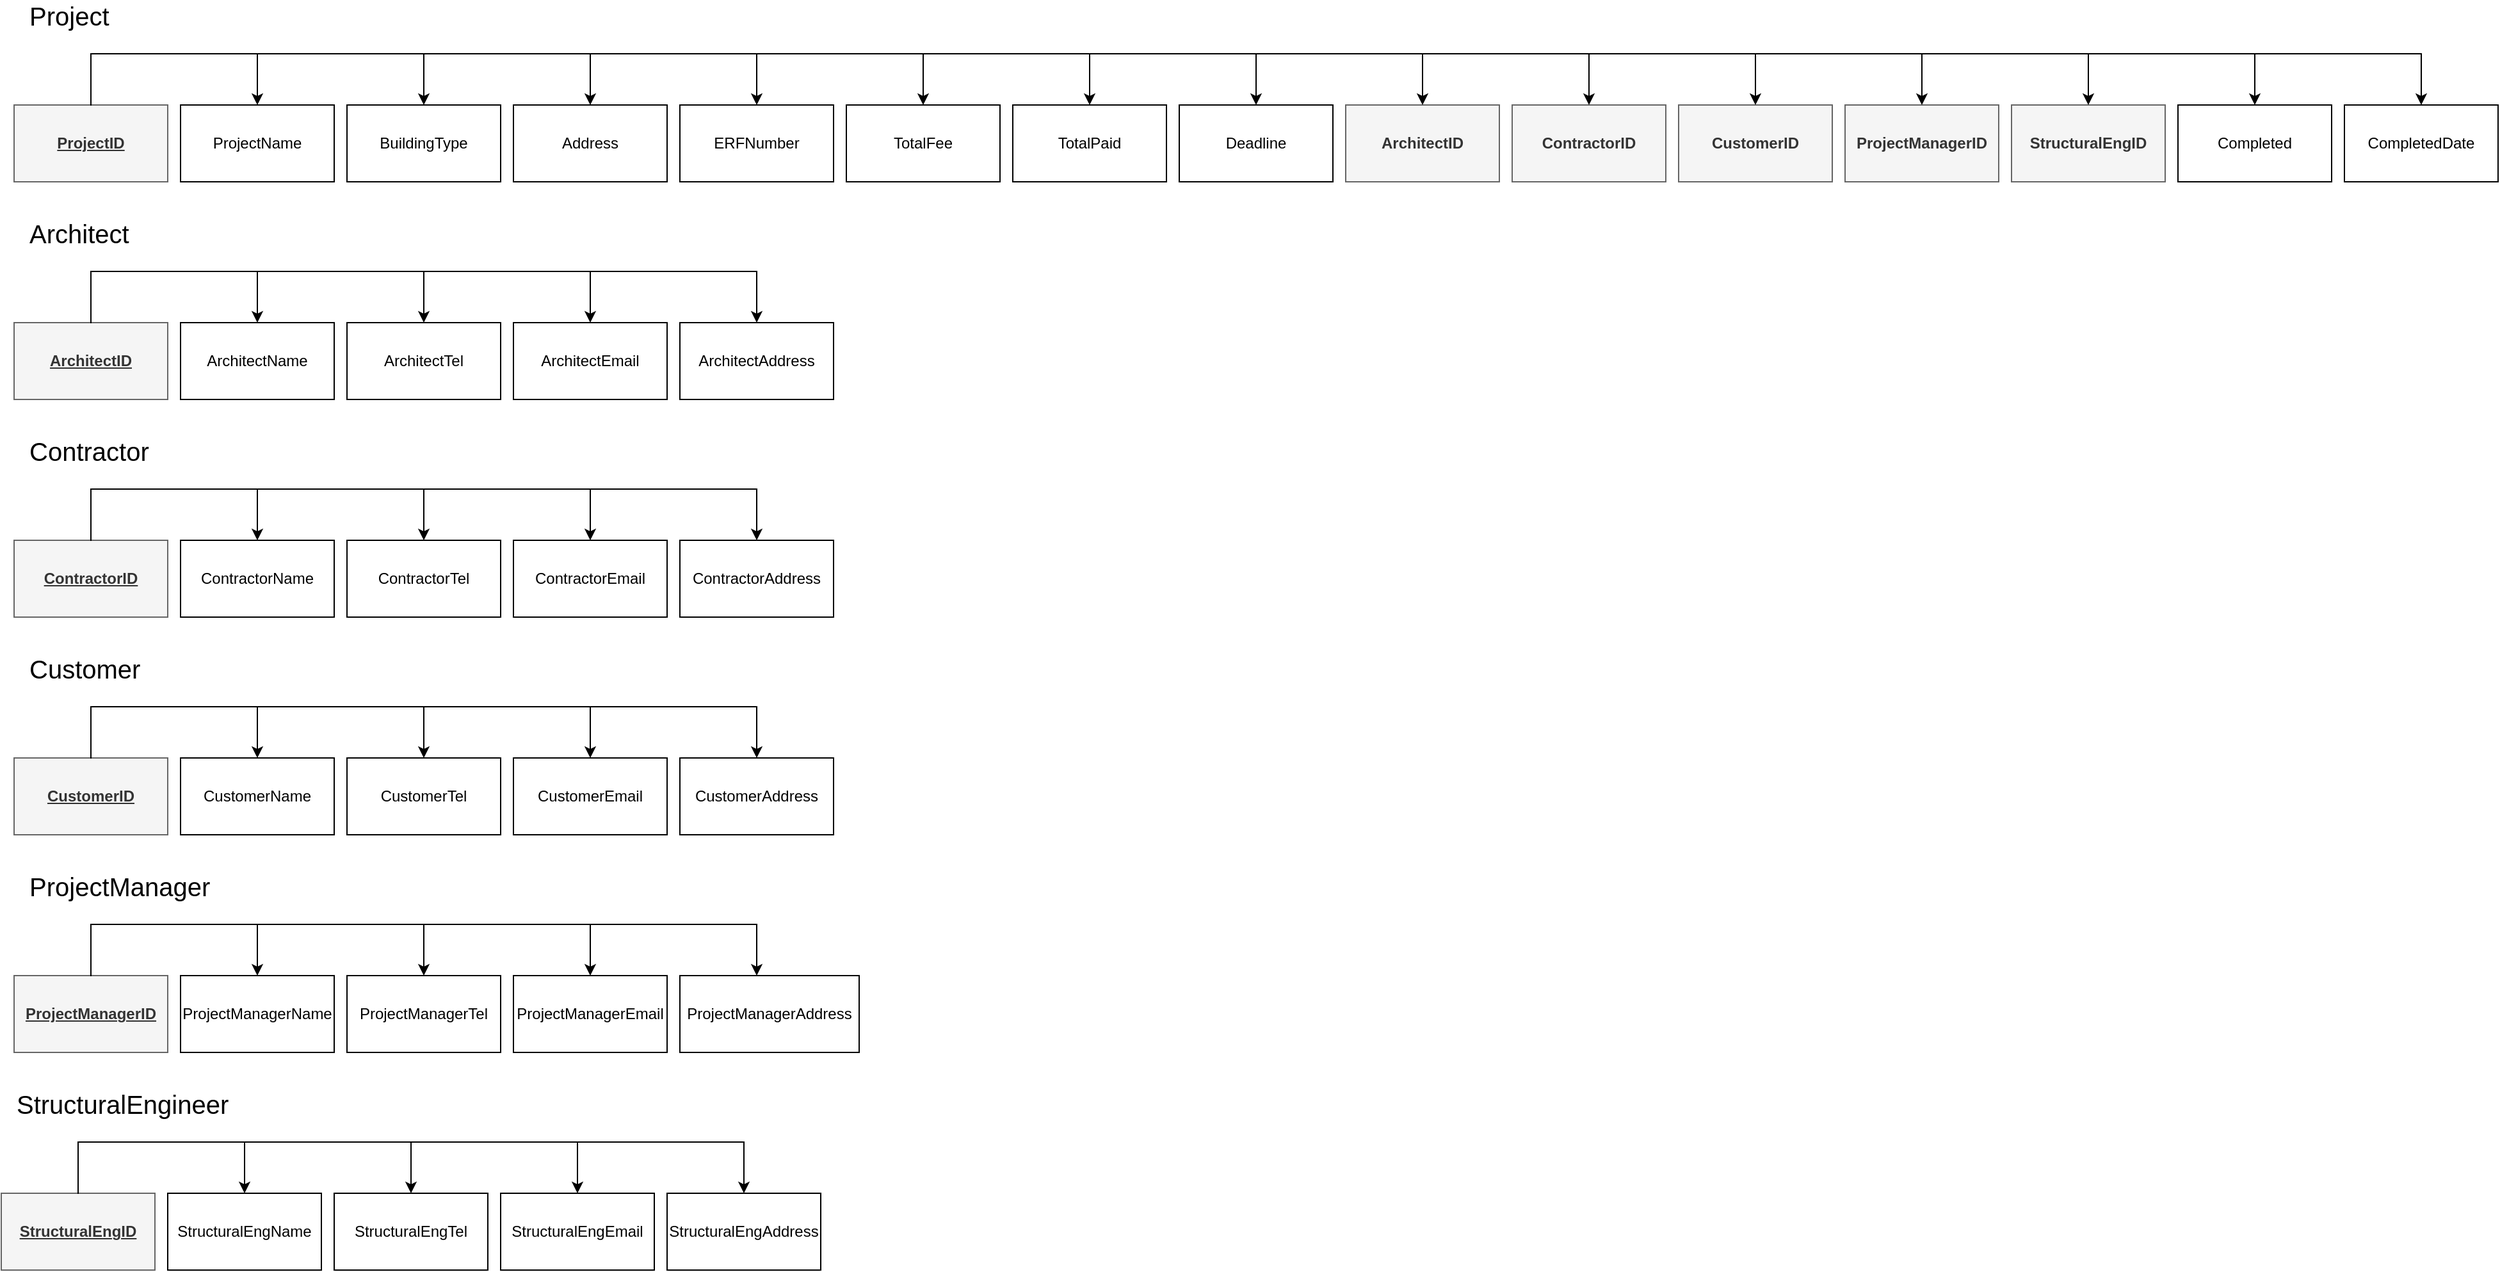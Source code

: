 <mxfile version="13.2.2" type="device"><diagram id="3lGZMPj9Hu8q8SqXZq1c" name="Page-1"><mxGraphModel dx="1106" dy="751" grid="1" gridSize="10" guides="1" tooltips="1" connect="1" arrows="1" fold="1" page="1" pageScale="1" pageWidth="1654" pageHeight="1169" math="0" shadow="0"><root><mxCell id="0"/><mxCell id="1" parent="0"/><mxCell id="XiISgeMHxzE4xIEQyQnl-1" value="&lt;u&gt;ProjectID&lt;/u&gt;" style="rounded=0;whiteSpace=wrap;html=1;fontStyle=1;fillColor=#f5f5f5;strokeColor=#666666;fontColor=#333333;" parent="1" vertex="1"><mxGeometry x="60" y="100" width="120" height="60" as="geometry"/></mxCell><mxCell id="XiISgeMHxzE4xIEQyQnl-2" value="Project" style="text;html=1;strokeColor=none;fillColor=none;align=left;verticalAlign=middle;whiteSpace=wrap;rounded=0;fontSize=20;" parent="1" vertex="1"><mxGeometry x="70" y="20" width="40" height="20" as="geometry"/></mxCell><mxCell id="XiISgeMHxzE4xIEQyQnl-3" value="ProjectName" style="rounded=0;whiteSpace=wrap;html=1;" parent="1" vertex="1"><mxGeometry x="190" y="100" width="120" height="60" as="geometry"/></mxCell><mxCell id="XiISgeMHxzE4xIEQyQnl-21" value="" style="group" parent="1" vertex="1" connectable="0"><mxGeometry x="120" y="60" width="130" height="40" as="geometry"/></mxCell><mxCell id="XiISgeMHxzE4xIEQyQnl-19" value="" style="shape=partialRectangle;whiteSpace=wrap;html=1;bottom=0;right=0;fillColor=none;" parent="XiISgeMHxzE4xIEQyQnl-21" vertex="1"><mxGeometry width="130" height="40" as="geometry"/></mxCell><mxCell id="XiISgeMHxzE4xIEQyQnl-20" value="" style="endArrow=classic;html=1;entryX=0.5;entryY=0;entryDx=0;entryDy=0;" parent="XiISgeMHxzE4xIEQyQnl-21" target="XiISgeMHxzE4xIEQyQnl-3" edge="1"><mxGeometry width="50" height="50" relative="1" as="geometry"><mxPoint x="130" as="sourcePoint"/><mxPoint x="260" y="-20" as="targetPoint"/></mxGeometry></mxCell><mxCell id="XiISgeMHxzE4xIEQyQnl-25" value="BuildingType" style="rounded=0;whiteSpace=wrap;html=1;" parent="1" vertex="1"><mxGeometry x="320" y="100" width="120" height="60" as="geometry"/></mxCell><mxCell id="XiISgeMHxzE4xIEQyQnl-29" value="" style="edgeStyle=segmentEdgeStyle;endArrow=classic;html=1;entryX=0.5;entryY=0;entryDx=0;entryDy=0;exitX=1;exitY=0;exitDx=0;exitDy=0;rounded=0;" parent="1" source="XiISgeMHxzE4xIEQyQnl-19" target="XiISgeMHxzE4xIEQyQnl-25" edge="1"><mxGeometry width="50" height="50" relative="1" as="geometry"><mxPoint x="260" y="60" as="sourcePoint"/><mxPoint x="310" y="10" as="targetPoint"/></mxGeometry></mxCell><mxCell id="XiISgeMHxzE4xIEQyQnl-30" value="" style="edgeStyle=segmentEdgeStyle;endArrow=classic;html=1;entryX=0.5;entryY=0;entryDx=0;entryDy=0;exitX=1;exitY=0;exitDx=0;exitDy=0;rounded=0;" parent="1" edge="1"><mxGeometry width="50" height="50" relative="1" as="geometry"><mxPoint x="380" y="60" as="sourcePoint"/><mxPoint x="510" y="100" as="targetPoint"/></mxGeometry></mxCell><mxCell id="XiISgeMHxzE4xIEQyQnl-31" value="Address" style="rounded=0;whiteSpace=wrap;html=1;" parent="1" vertex="1"><mxGeometry x="450" y="100" width="120" height="60" as="geometry"/></mxCell><mxCell id="XiISgeMHxzE4xIEQyQnl-32" value="ERFNumber" style="rounded=0;whiteSpace=wrap;html=1;" parent="1" vertex="1"><mxGeometry x="580" y="100" width="120" height="60" as="geometry"/></mxCell><mxCell id="XiISgeMHxzE4xIEQyQnl-33" value="TotalFee" style="rounded=0;whiteSpace=wrap;html=1;" parent="1" vertex="1"><mxGeometry x="710" y="100" width="120" height="60" as="geometry"/></mxCell><mxCell id="XiISgeMHxzE4xIEQyQnl-34" value="TotalPaid" style="rounded=0;whiteSpace=wrap;html=1;" parent="1" vertex="1"><mxGeometry x="840" y="100" width="120" height="60" as="geometry"/></mxCell><mxCell id="XiISgeMHxzE4xIEQyQnl-35" value="Deadline" style="rounded=0;whiteSpace=wrap;html=1;" parent="1" vertex="1"><mxGeometry x="970" y="100" width="120" height="60" as="geometry"/></mxCell><mxCell id="XiISgeMHxzE4xIEQyQnl-36" value="ArchitectID" style="rounded=0;whiteSpace=wrap;html=1;fontStyle=1;fillColor=#f5f5f5;strokeColor=#666666;fontColor=#333333;" parent="1" vertex="1"><mxGeometry x="1100" y="100" width="120" height="60" as="geometry"/></mxCell><mxCell id="XiISgeMHxzE4xIEQyQnl-37" value="ContractorID" style="rounded=0;whiteSpace=wrap;html=1;fontStyle=1;fillColor=#f5f5f5;strokeColor=#666666;fontColor=#333333;" parent="1" vertex="1"><mxGeometry x="1230" y="100" width="120" height="60" as="geometry"/></mxCell><mxCell id="XiISgeMHxzE4xIEQyQnl-38" value="CustomerID" style="rounded=0;whiteSpace=wrap;html=1;fontStyle=1;fillColor=#f5f5f5;strokeColor=#666666;fontColor=#333333;" parent="1" vertex="1"><mxGeometry x="1360" y="100" width="120" height="60" as="geometry"/></mxCell><mxCell id="XiISgeMHxzE4xIEQyQnl-39" value="ProjectManagerID" style="rounded=0;whiteSpace=wrap;html=1;fontStyle=1;fillColor=#f5f5f5;strokeColor=#666666;fontColor=#333333;" parent="1" vertex="1"><mxGeometry x="1490" y="100" width="120" height="60" as="geometry"/></mxCell><mxCell id="XiISgeMHxzE4xIEQyQnl-40" value="StructuralEngID" style="rounded=0;whiteSpace=wrap;html=1;fontStyle=1;fillColor=#f5f5f5;strokeColor=#666666;fontColor=#333333;" parent="1" vertex="1"><mxGeometry x="1620" y="100" width="120" height="60" as="geometry"/></mxCell><mxCell id="XiISgeMHxzE4xIEQyQnl-41" value="Completed" style="rounded=0;whiteSpace=wrap;html=1;" parent="1" vertex="1"><mxGeometry x="1750" y="100" width="120" height="60" as="geometry"/></mxCell><mxCell id="XiISgeMHxzE4xIEQyQnl-42" value="CompletedDate" style="rounded=0;whiteSpace=wrap;html=1;" parent="1" vertex="1"><mxGeometry x="1880" y="100" width="120" height="60" as="geometry"/></mxCell><mxCell id="XiISgeMHxzE4xIEQyQnl-43" value="" style="edgeStyle=segmentEdgeStyle;endArrow=classic;html=1;entryX=0.5;entryY=0;entryDx=0;entryDy=0;exitX=1;exitY=0;exitDx=0;exitDy=0;rounded=0;" parent="1" edge="1"><mxGeometry width="50" height="50" relative="1" as="geometry"><mxPoint x="510" y="60" as="sourcePoint"/><mxPoint x="640" y="100" as="targetPoint"/></mxGeometry></mxCell><mxCell id="XiISgeMHxzE4xIEQyQnl-44" value="" style="edgeStyle=segmentEdgeStyle;endArrow=classic;html=1;entryX=0.5;entryY=0;entryDx=0;entryDy=0;exitX=1;exitY=0;exitDx=0;exitDy=0;rounded=0;" parent="1" edge="1"><mxGeometry width="50" height="50" relative="1" as="geometry"><mxPoint x="640" y="60" as="sourcePoint"/><mxPoint x="770" y="100" as="targetPoint"/></mxGeometry></mxCell><mxCell id="XiISgeMHxzE4xIEQyQnl-45" value="" style="edgeStyle=segmentEdgeStyle;endArrow=classic;html=1;entryX=0.5;entryY=0;entryDx=0;entryDy=0;exitX=1;exitY=0;exitDx=0;exitDy=0;rounded=0;" parent="1" edge="1"><mxGeometry width="50" height="50" relative="1" as="geometry"><mxPoint x="770" y="60" as="sourcePoint"/><mxPoint x="900" y="100" as="targetPoint"/></mxGeometry></mxCell><mxCell id="XiISgeMHxzE4xIEQyQnl-46" value="" style="edgeStyle=segmentEdgeStyle;endArrow=classic;html=1;entryX=0.5;entryY=0;entryDx=0;entryDy=0;exitX=1;exitY=0;exitDx=0;exitDy=0;rounded=0;" parent="1" edge="1"><mxGeometry width="50" height="50" relative="1" as="geometry"><mxPoint x="900" y="60" as="sourcePoint"/><mxPoint x="1030" y="100" as="targetPoint"/></mxGeometry></mxCell><mxCell id="XiISgeMHxzE4xIEQyQnl-47" value="" style="edgeStyle=segmentEdgeStyle;endArrow=classic;html=1;entryX=0.5;entryY=0;entryDx=0;entryDy=0;exitX=1;exitY=0;exitDx=0;exitDy=0;rounded=0;" parent="1" edge="1"><mxGeometry width="50" height="50" relative="1" as="geometry"><mxPoint x="1030" y="60" as="sourcePoint"/><mxPoint x="1160" y="100" as="targetPoint"/></mxGeometry></mxCell><mxCell id="XiISgeMHxzE4xIEQyQnl-48" value="" style="edgeStyle=segmentEdgeStyle;endArrow=classic;html=1;entryX=0.5;entryY=0;entryDx=0;entryDy=0;exitX=1;exitY=0;exitDx=0;exitDy=0;rounded=0;" parent="1" edge="1"><mxGeometry width="50" height="50" relative="1" as="geometry"><mxPoint x="1160" y="60" as="sourcePoint"/><mxPoint x="1290" y="100" as="targetPoint"/></mxGeometry></mxCell><mxCell id="XiISgeMHxzE4xIEQyQnl-49" value="" style="edgeStyle=segmentEdgeStyle;endArrow=classic;html=1;entryX=0.5;entryY=0;entryDx=0;entryDy=0;exitX=1;exitY=0;exitDx=0;exitDy=0;rounded=0;" parent="1" edge="1"><mxGeometry width="50" height="50" relative="1" as="geometry"><mxPoint x="1290" y="60" as="sourcePoint"/><mxPoint x="1420" y="100" as="targetPoint"/></mxGeometry></mxCell><mxCell id="XiISgeMHxzE4xIEQyQnl-50" value="" style="edgeStyle=segmentEdgeStyle;endArrow=classic;html=1;entryX=0.5;entryY=0;entryDx=0;entryDy=0;exitX=1;exitY=0;exitDx=0;exitDy=0;rounded=0;" parent="1" edge="1"><mxGeometry width="50" height="50" relative="1" as="geometry"><mxPoint x="1550" y="60" as="sourcePoint"/><mxPoint x="1680" y="100" as="targetPoint"/></mxGeometry></mxCell><mxCell id="XiISgeMHxzE4xIEQyQnl-51" value="" style="edgeStyle=segmentEdgeStyle;endArrow=classic;html=1;entryX=0.5;entryY=0;entryDx=0;entryDy=0;exitX=1;exitY=0;exitDx=0;exitDy=0;rounded=0;" parent="1" edge="1"><mxGeometry width="50" height="50" relative="1" as="geometry"><mxPoint x="1420" y="60" as="sourcePoint"/><mxPoint x="1550" y="100" as="targetPoint"/></mxGeometry></mxCell><mxCell id="cPtQBCGVZeyecwBDc5Uz-1" value="" style="edgeStyle=segmentEdgeStyle;endArrow=classic;html=1;entryX=0.5;entryY=0;entryDx=0;entryDy=0;exitX=1;exitY=0;exitDx=0;exitDy=0;rounded=0;" parent="1" edge="1"><mxGeometry width="50" height="50" relative="1" as="geometry"><mxPoint x="1680" y="60" as="sourcePoint"/><mxPoint x="1810" y="100" as="targetPoint"/></mxGeometry></mxCell><mxCell id="cPtQBCGVZeyecwBDc5Uz-2" value="" style="edgeStyle=segmentEdgeStyle;endArrow=classic;html=1;entryX=0.5;entryY=0;entryDx=0;entryDy=0;exitX=1;exitY=0;exitDx=0;exitDy=0;rounded=0;" parent="1" edge="1"><mxGeometry width="50" height="50" relative="1" as="geometry"><mxPoint x="1810" y="60" as="sourcePoint"/><mxPoint x="1940" y="100" as="targetPoint"/></mxGeometry></mxCell><mxCell id="cPtQBCGVZeyecwBDc5Uz-3" value="&lt;u&gt;ArchitectID&lt;/u&gt;" style="rounded=0;whiteSpace=wrap;html=1;fontStyle=1;fillColor=#f5f5f5;strokeColor=#666666;fontColor=#333333;" parent="1" vertex="1"><mxGeometry x="60" y="270" width="120" height="60" as="geometry"/></mxCell><mxCell id="cPtQBCGVZeyecwBDc5Uz-4" value="Architect" style="text;html=1;strokeColor=none;fillColor=none;align=left;verticalAlign=middle;whiteSpace=wrap;rounded=0;fontSize=20;" parent="1" vertex="1"><mxGeometry x="70" y="190" width="40" height="20" as="geometry"/></mxCell><mxCell id="cPtQBCGVZeyecwBDc5Uz-5" value="ArchitectName" style="rounded=0;whiteSpace=wrap;html=1;" parent="1" vertex="1"><mxGeometry x="190" y="270" width="120" height="60" as="geometry"/></mxCell><mxCell id="cPtQBCGVZeyecwBDc5Uz-6" value="" style="group" parent="1" vertex="1" connectable="0"><mxGeometry x="120" y="230" width="130" height="40" as="geometry"/></mxCell><mxCell id="cPtQBCGVZeyecwBDc5Uz-7" value="" style="shape=partialRectangle;whiteSpace=wrap;html=1;bottom=0;right=0;fillColor=none;" parent="cPtQBCGVZeyecwBDc5Uz-6" vertex="1"><mxGeometry width="130" height="40" as="geometry"/></mxCell><mxCell id="cPtQBCGVZeyecwBDc5Uz-8" value="" style="endArrow=classic;html=1;entryX=0.5;entryY=0;entryDx=0;entryDy=0;" parent="cPtQBCGVZeyecwBDc5Uz-6" target="cPtQBCGVZeyecwBDc5Uz-5" edge="1"><mxGeometry width="50" height="50" relative="1" as="geometry"><mxPoint x="130" as="sourcePoint"/><mxPoint x="260" y="-20" as="targetPoint"/></mxGeometry></mxCell><mxCell id="cPtQBCGVZeyecwBDc5Uz-9" value="ArchitectTel" style="rounded=0;whiteSpace=wrap;html=1;" parent="1" vertex="1"><mxGeometry x="320" y="270" width="120" height="60" as="geometry"/></mxCell><mxCell id="cPtQBCGVZeyecwBDc5Uz-10" value="" style="edgeStyle=segmentEdgeStyle;endArrow=classic;html=1;entryX=0.5;entryY=0;entryDx=0;entryDy=0;exitX=1;exitY=0;exitDx=0;exitDy=0;rounded=0;" parent="1" source="cPtQBCGVZeyecwBDc5Uz-7" target="cPtQBCGVZeyecwBDc5Uz-9" edge="1"><mxGeometry width="50" height="50" relative="1" as="geometry"><mxPoint x="260" y="230" as="sourcePoint"/><mxPoint x="310" y="180" as="targetPoint"/></mxGeometry></mxCell><mxCell id="cPtQBCGVZeyecwBDc5Uz-11" value="" style="edgeStyle=segmentEdgeStyle;endArrow=classic;html=1;entryX=0.5;entryY=0;entryDx=0;entryDy=0;exitX=1;exitY=0;exitDx=0;exitDy=0;rounded=0;" parent="1" edge="1"><mxGeometry width="50" height="50" relative="1" as="geometry"><mxPoint x="380" y="230" as="sourcePoint"/><mxPoint x="510" y="270" as="targetPoint"/></mxGeometry></mxCell><mxCell id="cPtQBCGVZeyecwBDc5Uz-12" value="ArchitectEmail" style="rounded=0;whiteSpace=wrap;html=1;" parent="1" vertex="1"><mxGeometry x="450" y="270" width="120" height="60" as="geometry"/></mxCell><mxCell id="cPtQBCGVZeyecwBDc5Uz-13" value="" style="edgeStyle=segmentEdgeStyle;endArrow=classic;html=1;entryX=0.5;entryY=0;entryDx=0;entryDy=0;exitX=1;exitY=0;exitDx=0;exitDy=0;rounded=0;" parent="1" edge="1"><mxGeometry width="50" height="50" relative="1" as="geometry"><mxPoint x="510" y="230" as="sourcePoint"/><mxPoint x="640" y="270" as="targetPoint"/></mxGeometry></mxCell><mxCell id="cPtQBCGVZeyecwBDc5Uz-14" value="ArchitectAddress" style="rounded=0;whiteSpace=wrap;html=1;" parent="1" vertex="1"><mxGeometry x="580" y="270" width="120" height="60" as="geometry"/></mxCell><mxCell id="cPtQBCGVZeyecwBDc5Uz-15" value="&lt;u&gt;ContractorID&lt;/u&gt;" style="rounded=0;whiteSpace=wrap;html=1;fontStyle=1;fillColor=#f5f5f5;strokeColor=#666666;fontColor=#333333;" parent="1" vertex="1"><mxGeometry x="60" y="440" width="120" height="60" as="geometry"/></mxCell><mxCell id="cPtQBCGVZeyecwBDc5Uz-16" value="Contractor" style="text;html=1;strokeColor=none;fillColor=none;align=left;verticalAlign=middle;whiteSpace=wrap;rounded=0;fontSize=20;" parent="1" vertex="1"><mxGeometry x="70" y="360" width="40" height="20" as="geometry"/></mxCell><mxCell id="cPtQBCGVZeyecwBDc5Uz-17" value="ContractorName" style="rounded=0;whiteSpace=wrap;html=1;" parent="1" vertex="1"><mxGeometry x="190" y="440" width="120" height="60" as="geometry"/></mxCell><mxCell id="cPtQBCGVZeyecwBDc5Uz-18" value="" style="group" parent="1" vertex="1" connectable="0"><mxGeometry x="120" y="400" width="130" height="40" as="geometry"/></mxCell><mxCell id="cPtQBCGVZeyecwBDc5Uz-19" value="" style="shape=partialRectangle;whiteSpace=wrap;html=1;bottom=0;right=0;fillColor=none;" parent="cPtQBCGVZeyecwBDc5Uz-18" vertex="1"><mxGeometry width="130" height="40" as="geometry"/></mxCell><mxCell id="cPtQBCGVZeyecwBDc5Uz-20" value="" style="endArrow=classic;html=1;entryX=0.5;entryY=0;entryDx=0;entryDy=0;" parent="cPtQBCGVZeyecwBDc5Uz-18" target="cPtQBCGVZeyecwBDc5Uz-17" edge="1"><mxGeometry width="50" height="50" relative="1" as="geometry"><mxPoint x="130" as="sourcePoint"/><mxPoint x="260" y="-20" as="targetPoint"/></mxGeometry></mxCell><mxCell id="cPtQBCGVZeyecwBDc5Uz-21" value="ContractorTel" style="rounded=0;whiteSpace=wrap;html=1;" parent="1" vertex="1"><mxGeometry x="320" y="440" width="120" height="60" as="geometry"/></mxCell><mxCell id="cPtQBCGVZeyecwBDc5Uz-22" value="" style="edgeStyle=segmentEdgeStyle;endArrow=classic;html=1;entryX=0.5;entryY=0;entryDx=0;entryDy=0;exitX=1;exitY=0;exitDx=0;exitDy=0;rounded=0;" parent="1" source="cPtQBCGVZeyecwBDc5Uz-19" target="cPtQBCGVZeyecwBDc5Uz-21" edge="1"><mxGeometry width="50" height="50" relative="1" as="geometry"><mxPoint x="260" y="400" as="sourcePoint"/><mxPoint x="310" y="350" as="targetPoint"/></mxGeometry></mxCell><mxCell id="cPtQBCGVZeyecwBDc5Uz-23" value="" style="edgeStyle=segmentEdgeStyle;endArrow=classic;html=1;entryX=0.5;entryY=0;entryDx=0;entryDy=0;exitX=1;exitY=0;exitDx=0;exitDy=0;rounded=0;" parent="1" edge="1"><mxGeometry width="50" height="50" relative="1" as="geometry"><mxPoint x="380" y="400" as="sourcePoint"/><mxPoint x="510" y="440" as="targetPoint"/></mxGeometry></mxCell><mxCell id="cPtQBCGVZeyecwBDc5Uz-24" value="ContractorEmail" style="rounded=0;whiteSpace=wrap;html=1;" parent="1" vertex="1"><mxGeometry x="450" y="440" width="120" height="60" as="geometry"/></mxCell><mxCell id="cPtQBCGVZeyecwBDc5Uz-25" value="" style="edgeStyle=segmentEdgeStyle;endArrow=classic;html=1;entryX=0.5;entryY=0;entryDx=0;entryDy=0;exitX=1;exitY=0;exitDx=0;exitDy=0;rounded=0;" parent="1" edge="1"><mxGeometry width="50" height="50" relative="1" as="geometry"><mxPoint x="510" y="400" as="sourcePoint"/><mxPoint x="640" y="440" as="targetPoint"/></mxGeometry></mxCell><mxCell id="cPtQBCGVZeyecwBDc5Uz-26" value="ContractorAddress" style="rounded=0;whiteSpace=wrap;html=1;" parent="1" vertex="1"><mxGeometry x="580" y="440" width="120" height="60" as="geometry"/></mxCell><mxCell id="cPtQBCGVZeyecwBDc5Uz-27" value="&lt;u&gt;CustomerID&lt;/u&gt;" style="rounded=0;whiteSpace=wrap;html=1;fontStyle=1;fillColor=#f5f5f5;strokeColor=#666666;fontColor=#333333;" parent="1" vertex="1"><mxGeometry x="60" y="610" width="120" height="60" as="geometry"/></mxCell><mxCell id="cPtQBCGVZeyecwBDc5Uz-28" value="Customer" style="text;html=1;strokeColor=none;fillColor=none;align=left;verticalAlign=middle;whiteSpace=wrap;rounded=0;fontSize=20;" parent="1" vertex="1"><mxGeometry x="70" y="530" width="40" height="20" as="geometry"/></mxCell><mxCell id="cPtQBCGVZeyecwBDc5Uz-29" value="CustomerName" style="rounded=0;whiteSpace=wrap;html=1;" parent="1" vertex="1"><mxGeometry x="190" y="610" width="120" height="60" as="geometry"/></mxCell><mxCell id="cPtQBCGVZeyecwBDc5Uz-30" value="" style="group" parent="1" vertex="1" connectable="0"><mxGeometry x="120" y="570" width="130" height="40" as="geometry"/></mxCell><mxCell id="cPtQBCGVZeyecwBDc5Uz-31" value="" style="shape=partialRectangle;whiteSpace=wrap;html=1;bottom=0;right=0;fillColor=none;" parent="cPtQBCGVZeyecwBDc5Uz-30" vertex="1"><mxGeometry width="130" height="40" as="geometry"/></mxCell><mxCell id="cPtQBCGVZeyecwBDc5Uz-32" value="" style="endArrow=classic;html=1;entryX=0.5;entryY=0;entryDx=0;entryDy=0;" parent="cPtQBCGVZeyecwBDc5Uz-30" target="cPtQBCGVZeyecwBDc5Uz-29" edge="1"><mxGeometry width="50" height="50" relative="1" as="geometry"><mxPoint x="130" as="sourcePoint"/><mxPoint x="260" y="-20" as="targetPoint"/></mxGeometry></mxCell><mxCell id="cPtQBCGVZeyecwBDc5Uz-33" value="CustomerTel" style="rounded=0;whiteSpace=wrap;html=1;" parent="1" vertex="1"><mxGeometry x="320" y="610" width="120" height="60" as="geometry"/></mxCell><mxCell id="cPtQBCGVZeyecwBDc5Uz-34" value="" style="edgeStyle=segmentEdgeStyle;endArrow=classic;html=1;entryX=0.5;entryY=0;entryDx=0;entryDy=0;exitX=1;exitY=0;exitDx=0;exitDy=0;rounded=0;" parent="1" source="cPtQBCGVZeyecwBDc5Uz-31" target="cPtQBCGVZeyecwBDc5Uz-33" edge="1"><mxGeometry width="50" height="50" relative="1" as="geometry"><mxPoint x="260" y="570" as="sourcePoint"/><mxPoint x="310" y="520" as="targetPoint"/></mxGeometry></mxCell><mxCell id="cPtQBCGVZeyecwBDc5Uz-35" value="" style="edgeStyle=segmentEdgeStyle;endArrow=classic;html=1;entryX=0.5;entryY=0;entryDx=0;entryDy=0;exitX=1;exitY=0;exitDx=0;exitDy=0;rounded=0;" parent="1" edge="1"><mxGeometry width="50" height="50" relative="1" as="geometry"><mxPoint x="380" y="570" as="sourcePoint"/><mxPoint x="510" y="610" as="targetPoint"/></mxGeometry></mxCell><mxCell id="cPtQBCGVZeyecwBDc5Uz-36" value="CustomerEmail" style="rounded=0;whiteSpace=wrap;html=1;" parent="1" vertex="1"><mxGeometry x="450" y="610" width="120" height="60" as="geometry"/></mxCell><mxCell id="cPtQBCGVZeyecwBDc5Uz-37" value="" style="edgeStyle=segmentEdgeStyle;endArrow=classic;html=1;entryX=0.5;entryY=0;entryDx=0;entryDy=0;exitX=1;exitY=0;exitDx=0;exitDy=0;rounded=0;" parent="1" edge="1"><mxGeometry width="50" height="50" relative="1" as="geometry"><mxPoint x="510" y="570" as="sourcePoint"/><mxPoint x="640" y="610" as="targetPoint"/></mxGeometry></mxCell><mxCell id="cPtQBCGVZeyecwBDc5Uz-38" value="CustomerAddress" style="rounded=0;whiteSpace=wrap;html=1;" parent="1" vertex="1"><mxGeometry x="580" y="610" width="120" height="60" as="geometry"/></mxCell><mxCell id="cPtQBCGVZeyecwBDc5Uz-39" value="&lt;u&gt;ProjectManagerID&lt;/u&gt;" style="rounded=0;whiteSpace=wrap;html=1;fontStyle=1;fillColor=#f5f5f5;strokeColor=#666666;fontColor=#333333;" parent="1" vertex="1"><mxGeometry x="60" y="780" width="120" height="60" as="geometry"/></mxCell><mxCell id="cPtQBCGVZeyecwBDc5Uz-40" value="ProjectManager" style="text;html=1;strokeColor=none;fillColor=none;align=left;verticalAlign=middle;whiteSpace=wrap;rounded=0;fontSize=20;" parent="1" vertex="1"><mxGeometry x="70" y="700" width="40" height="20" as="geometry"/></mxCell><mxCell id="cPtQBCGVZeyecwBDc5Uz-41" value="ProjectManagerName" style="rounded=0;whiteSpace=wrap;html=1;" parent="1" vertex="1"><mxGeometry x="190" y="780" width="120" height="60" as="geometry"/></mxCell><mxCell id="cPtQBCGVZeyecwBDc5Uz-42" value="" style="group" parent="1" vertex="1" connectable="0"><mxGeometry x="120" y="740" width="130" height="40" as="geometry"/></mxCell><mxCell id="cPtQBCGVZeyecwBDc5Uz-43" value="" style="shape=partialRectangle;whiteSpace=wrap;html=1;bottom=0;right=0;fillColor=none;" parent="cPtQBCGVZeyecwBDc5Uz-42" vertex="1"><mxGeometry width="130" height="40" as="geometry"/></mxCell><mxCell id="cPtQBCGVZeyecwBDc5Uz-44" value="" style="endArrow=classic;html=1;entryX=0.5;entryY=0;entryDx=0;entryDy=0;" parent="cPtQBCGVZeyecwBDc5Uz-42" target="cPtQBCGVZeyecwBDc5Uz-41" edge="1"><mxGeometry width="50" height="50" relative="1" as="geometry"><mxPoint x="130" as="sourcePoint"/><mxPoint x="260" y="-20" as="targetPoint"/></mxGeometry></mxCell><mxCell id="cPtQBCGVZeyecwBDc5Uz-45" value="ProjectManagerTel" style="rounded=0;whiteSpace=wrap;html=1;" parent="1" vertex="1"><mxGeometry x="320" y="780" width="120" height="60" as="geometry"/></mxCell><mxCell id="cPtQBCGVZeyecwBDc5Uz-46" value="" style="edgeStyle=segmentEdgeStyle;endArrow=classic;html=1;entryX=0.5;entryY=0;entryDx=0;entryDy=0;exitX=1;exitY=0;exitDx=0;exitDy=0;rounded=0;" parent="1" source="cPtQBCGVZeyecwBDc5Uz-43" target="cPtQBCGVZeyecwBDc5Uz-45" edge="1"><mxGeometry width="50" height="50" relative="1" as="geometry"><mxPoint x="260" y="740" as="sourcePoint"/><mxPoint x="310" y="690" as="targetPoint"/></mxGeometry></mxCell><mxCell id="cPtQBCGVZeyecwBDc5Uz-47" value="" style="edgeStyle=segmentEdgeStyle;endArrow=classic;html=1;entryX=0.5;entryY=0;entryDx=0;entryDy=0;exitX=1;exitY=0;exitDx=0;exitDy=0;rounded=0;" parent="1" edge="1"><mxGeometry width="50" height="50" relative="1" as="geometry"><mxPoint x="380" y="740" as="sourcePoint"/><mxPoint x="510" y="780" as="targetPoint"/></mxGeometry></mxCell><mxCell id="cPtQBCGVZeyecwBDc5Uz-48" value="ProjectManagerEmail" style="rounded=0;whiteSpace=wrap;html=1;" parent="1" vertex="1"><mxGeometry x="450" y="780" width="120" height="60" as="geometry"/></mxCell><mxCell id="cPtQBCGVZeyecwBDc5Uz-51" value="&lt;u&gt;StructuralEngID&lt;/u&gt;" style="rounded=0;whiteSpace=wrap;html=1;fontStyle=1;fillColor=#f5f5f5;strokeColor=#666666;fontColor=#333333;" parent="1" vertex="1"><mxGeometry x="50" y="950" width="120" height="60" as="geometry"/></mxCell><mxCell id="cPtQBCGVZeyecwBDc5Uz-52" value="StructuralEngineer" style="text;html=1;strokeColor=none;fillColor=none;align=left;verticalAlign=middle;whiteSpace=wrap;rounded=0;fontSize=20;" parent="1" vertex="1"><mxGeometry x="60" y="870" width="40" height="20" as="geometry"/></mxCell><mxCell id="cPtQBCGVZeyecwBDc5Uz-53" value="StructuralEngName" style="rounded=0;whiteSpace=wrap;html=1;" parent="1" vertex="1"><mxGeometry x="180" y="950" width="120" height="60" as="geometry"/></mxCell><mxCell id="cPtQBCGVZeyecwBDc5Uz-54" value="" style="group" parent="1" vertex="1" connectable="0"><mxGeometry x="110" y="910" width="130" height="40" as="geometry"/></mxCell><mxCell id="cPtQBCGVZeyecwBDc5Uz-55" value="" style="shape=partialRectangle;whiteSpace=wrap;html=1;bottom=0;right=0;fillColor=none;" parent="cPtQBCGVZeyecwBDc5Uz-54" vertex="1"><mxGeometry width="130" height="40" as="geometry"/></mxCell><mxCell id="cPtQBCGVZeyecwBDc5Uz-56" value="" style="endArrow=classic;html=1;entryX=0.5;entryY=0;entryDx=0;entryDy=0;" parent="cPtQBCGVZeyecwBDc5Uz-54" target="cPtQBCGVZeyecwBDc5Uz-53" edge="1"><mxGeometry width="50" height="50" relative="1" as="geometry"><mxPoint x="130" as="sourcePoint"/><mxPoint x="260" y="-20" as="targetPoint"/></mxGeometry></mxCell><mxCell id="cPtQBCGVZeyecwBDc5Uz-57" value="StructuralEngTel" style="rounded=0;whiteSpace=wrap;html=1;" parent="1" vertex="1"><mxGeometry x="310" y="950" width="120" height="60" as="geometry"/></mxCell><mxCell id="cPtQBCGVZeyecwBDc5Uz-58" value="" style="edgeStyle=segmentEdgeStyle;endArrow=classic;html=1;entryX=0.5;entryY=0;entryDx=0;entryDy=0;exitX=1;exitY=0;exitDx=0;exitDy=0;rounded=0;" parent="1" source="cPtQBCGVZeyecwBDc5Uz-55" target="cPtQBCGVZeyecwBDc5Uz-57" edge="1"><mxGeometry width="50" height="50" relative="1" as="geometry"><mxPoint x="250" y="910" as="sourcePoint"/><mxPoint x="300" y="860" as="targetPoint"/></mxGeometry></mxCell><mxCell id="cPtQBCGVZeyecwBDc5Uz-59" value="" style="edgeStyle=segmentEdgeStyle;endArrow=classic;html=1;entryX=0.5;entryY=0;entryDx=0;entryDy=0;exitX=1;exitY=0;exitDx=0;exitDy=0;rounded=0;" parent="1" edge="1"><mxGeometry width="50" height="50" relative="1" as="geometry"><mxPoint x="370" y="910" as="sourcePoint"/><mxPoint x="500" y="950" as="targetPoint"/></mxGeometry></mxCell><mxCell id="cPtQBCGVZeyecwBDc5Uz-60" value="StructuralEngEmail" style="rounded=0;whiteSpace=wrap;html=1;" parent="1" vertex="1"><mxGeometry x="440" y="950" width="120" height="60" as="geometry"/></mxCell><mxCell id="cPtQBCGVZeyecwBDc5Uz-63" style="edgeStyle=orthogonalEdgeStyle;rounded=0;orthogonalLoop=1;jettySize=auto;html=1;exitX=0.5;exitY=1;exitDx=0;exitDy=0;fontSize=20;" parent="1" source="cPtQBCGVZeyecwBDc5Uz-40" target="cPtQBCGVZeyecwBDc5Uz-40" edge="1"><mxGeometry relative="1" as="geometry"/></mxCell><mxCell id="5zxWPe6HnT_z_UB2SohJ-1" value="" style="edgeStyle=segmentEdgeStyle;endArrow=classic;html=1;entryX=0.5;entryY=0;entryDx=0;entryDy=0;exitX=1;exitY=0;exitDx=0;exitDy=0;rounded=0;" edge="1" parent="1"><mxGeometry width="50" height="50" relative="1" as="geometry"><mxPoint x="510" y="740" as="sourcePoint"/><mxPoint x="640" y="780" as="targetPoint"/></mxGeometry></mxCell><mxCell id="5zxWPe6HnT_z_UB2SohJ-2" value="ProjectManagerAddress" style="rounded=0;whiteSpace=wrap;html=1;" vertex="1" parent="1"><mxGeometry x="580" y="780" width="140" height="60" as="geometry"/></mxCell><mxCell id="5zxWPe6HnT_z_UB2SohJ-3" value="" style="edgeStyle=segmentEdgeStyle;endArrow=classic;html=1;entryX=0.5;entryY=0;entryDx=0;entryDy=0;exitX=1;exitY=0;exitDx=0;exitDy=0;rounded=0;" edge="1" parent="1"><mxGeometry width="50" height="50" relative="1" as="geometry"><mxPoint x="500" y="910" as="sourcePoint"/><mxPoint x="630" y="950" as="targetPoint"/></mxGeometry></mxCell><mxCell id="5zxWPe6HnT_z_UB2SohJ-4" value="StructuralEngAddress" style="rounded=0;whiteSpace=wrap;html=1;" vertex="1" parent="1"><mxGeometry x="570" y="950" width="120" height="60" as="geometry"/></mxCell></root></mxGraphModel></diagram></mxfile>